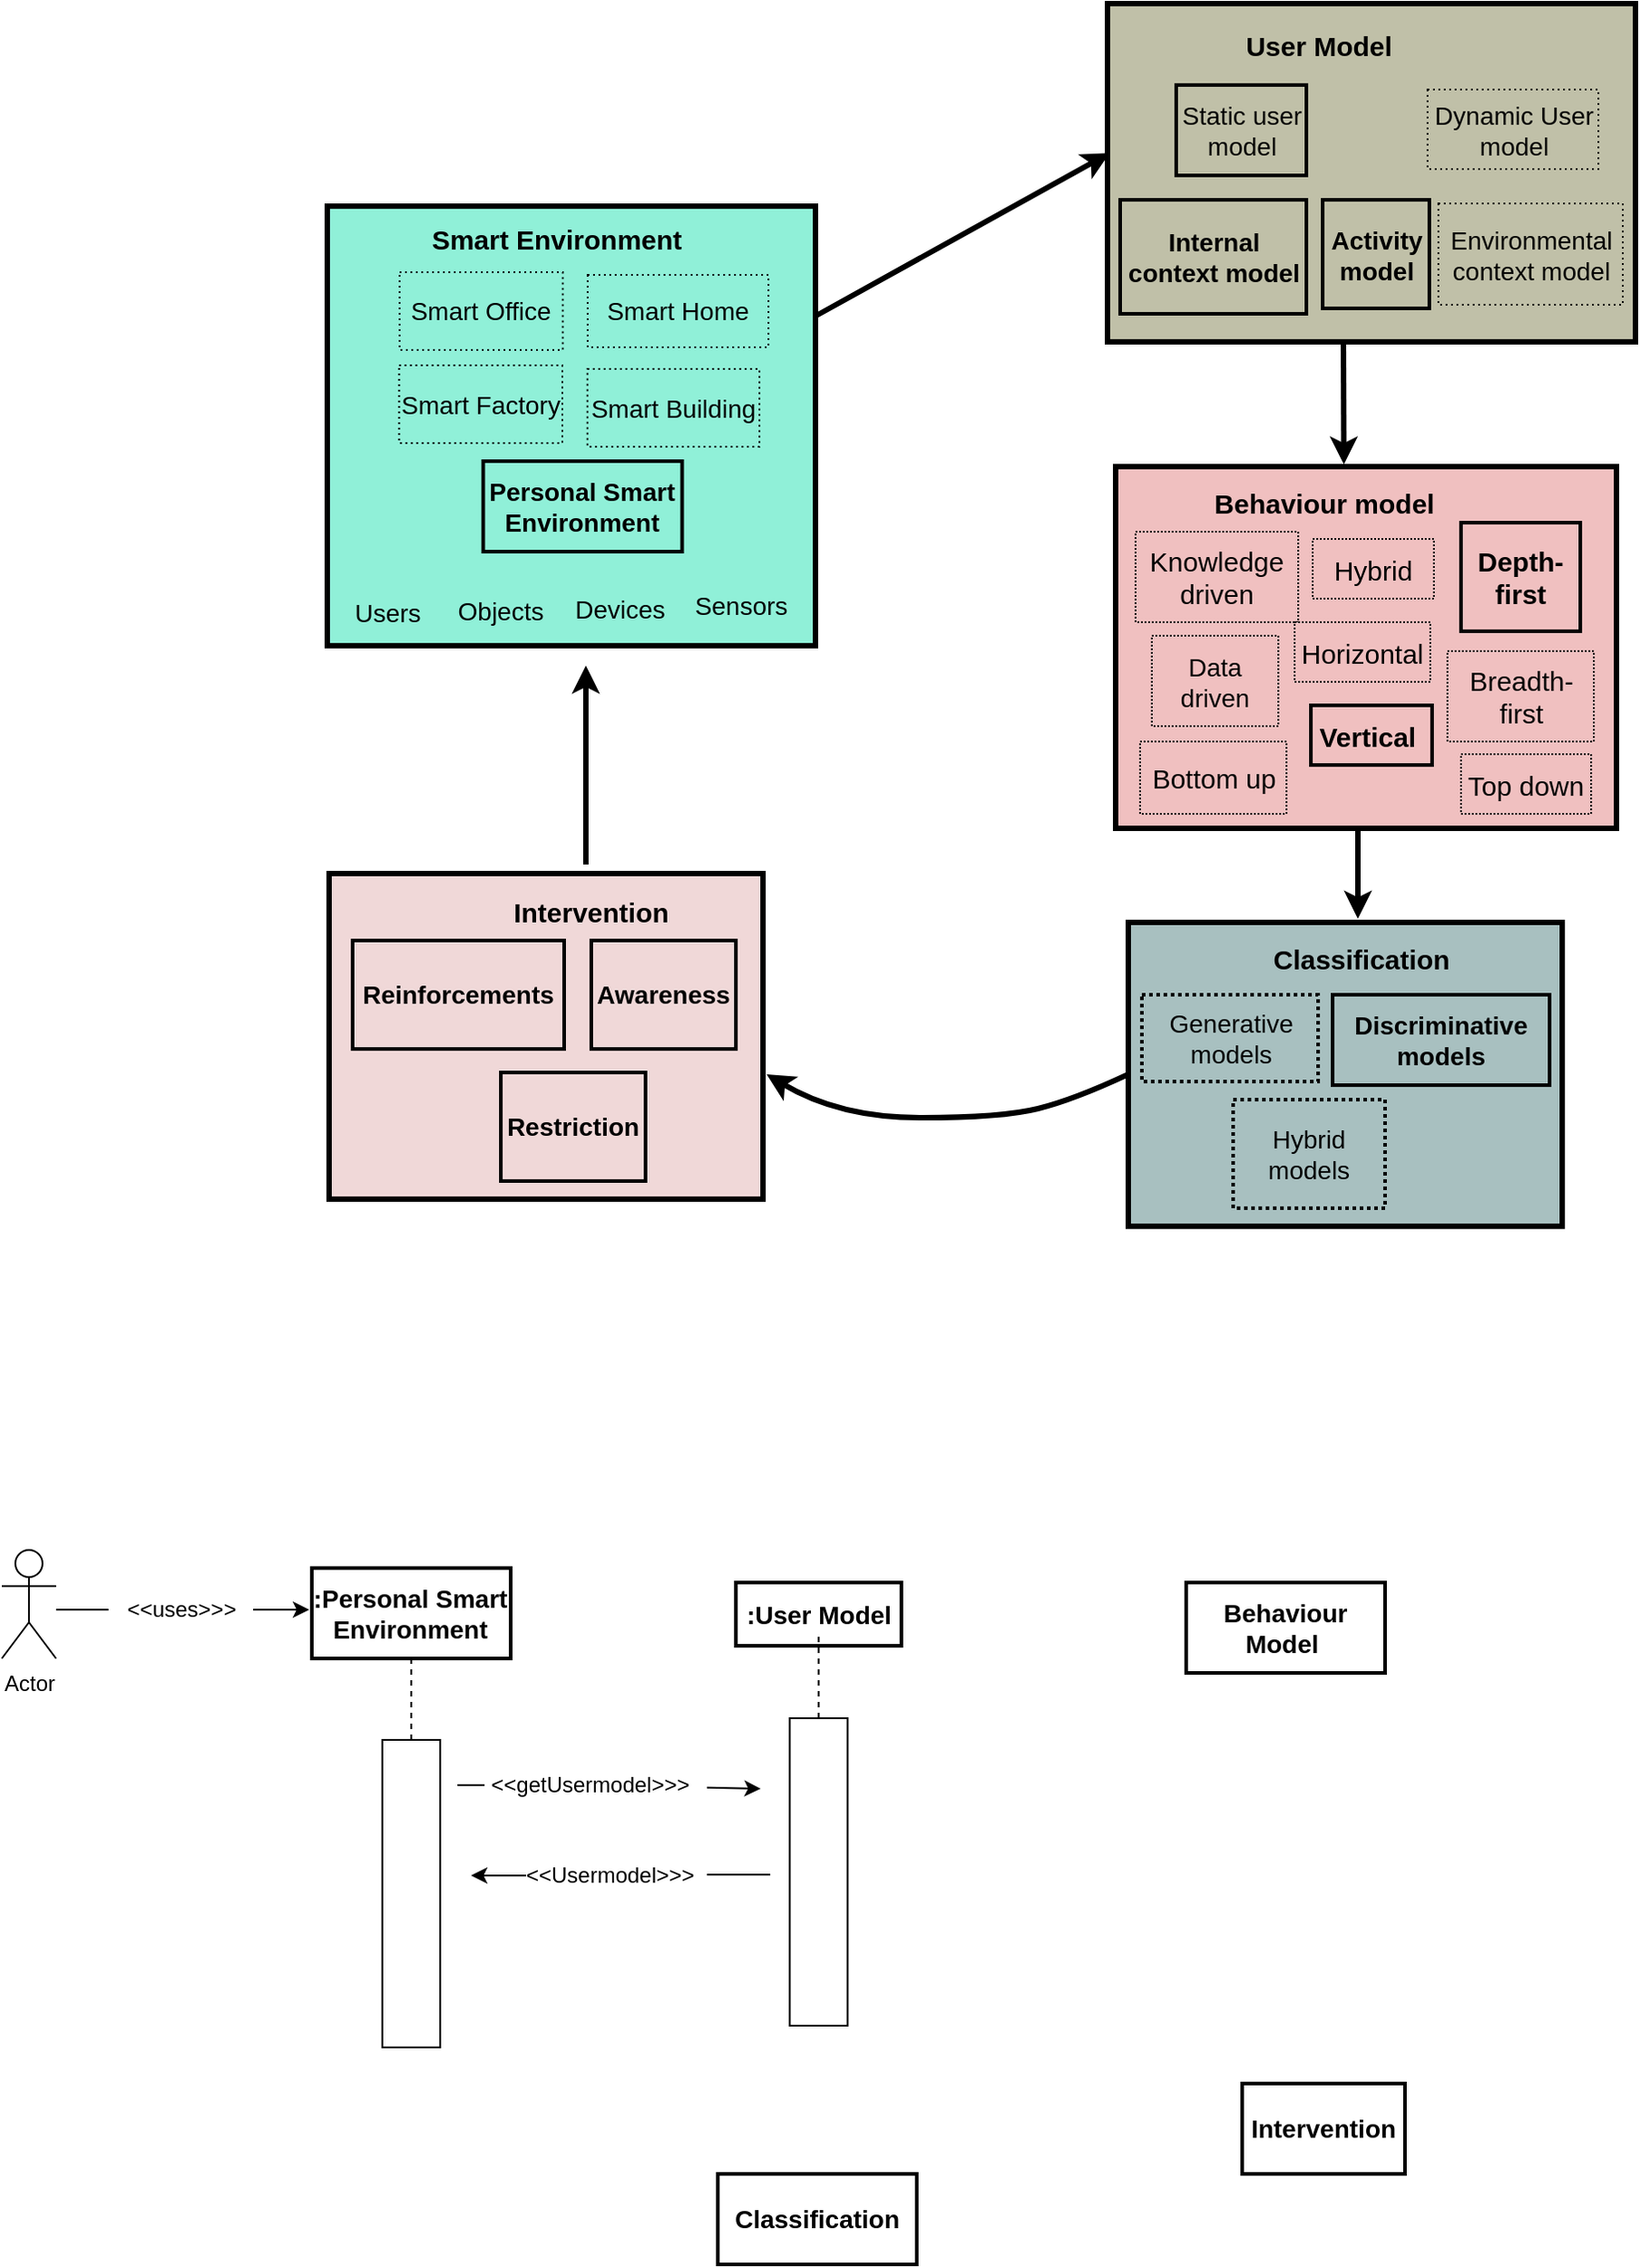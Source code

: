 <mxfile version="20.5.3" type="github">
  <diagram id="zJl_rynMWYwrQdr8I6ij" name="Page-1">
    <mxGraphModel dx="595" dy="344" grid="1" gridSize="10" guides="1" tooltips="1" connect="1" arrows="1" fold="1" page="1" pageScale="1" pageWidth="827" pageHeight="1169" math="0" shadow="0">
      <root>
        <mxCell id="0" />
        <mxCell id="1" parent="0" />
        <mxCell id="03z_p-ZI_NNYULRoPV4D-3" value="" style="rounded=0;whiteSpace=wrap;html=1;fontSize=14;strokeColor=default;strokeWidth=3;fillColor=#F0D8D8;" parent="1" vertex="1">
          <mxGeometry x="191" y="541" width="240" height="180" as="geometry" />
        </mxCell>
        <mxCell id="03z_p-ZI_NNYULRoPV4D-4" value="" style="rounded=0;whiteSpace=wrap;html=1;fontSize=14;strokeWidth=3;fillColor=#90F0D8;" parent="1" vertex="1">
          <mxGeometry x="190" y="172" width="270" height="243" as="geometry" />
        </mxCell>
        <mxCell id="03z_p-ZI_NNYULRoPV4D-5" value="Smart Home" style="rounded=0;whiteSpace=wrap;html=1;fontSize=14;strokeColor=default;strokeWidth=1;fillColor=#90F0D8;dashed=1;dashPattern=1 2;" parent="1" vertex="1">
          <mxGeometry x="334" y="210" width="100" height="40" as="geometry" />
        </mxCell>
        <mxCell id="03z_p-ZI_NNYULRoPV4D-6" value="&lt;b&gt;Personal Smart Environment&lt;/b&gt;" style="rounded=0;whiteSpace=wrap;html=1;fontSize=14;strokeColor=default;strokeWidth=2;fillColor=none;" parent="1" vertex="1">
          <mxGeometry x="276.25" y="313" width="110" height="50" as="geometry" />
        </mxCell>
        <mxCell id="03z_p-ZI_NNYULRoPV4D-7" value="Smart Office" style="rounded=0;whiteSpace=wrap;html=1;fontSize=14;strokeColor=default;strokeWidth=1;fillColor=none;dashed=1;dashPattern=1 2;" parent="1" vertex="1">
          <mxGeometry x="230" y="208.5" width="90.25" height="43" as="geometry" />
        </mxCell>
        <mxCell id="03z_p-ZI_NNYULRoPV4D-8" value="&lt;span style=&quot;color: rgba(0 , 0 , 0 , 0) ; font-family: monospace ; font-size: 0px&quot;&gt;%3CmxGraphModel%3E%3Croot%3E%3CmxCell%20id%3D%220%22%2F%3E%3CmxCell%20id%3D%221%22%20parent%3D%220%22%2F%3E%3CmxCell%20id%3D%222%22%20value%3D%22Hybrid%22%20style%3D%22rounded%3D0%3BwhiteSpace%3Dwrap%3Bhtml%3D1%3BfontSize%3D15%3BstrokeWidth%3D1%3BfillColor%3D%23F0C0C0%3Bdashed%3D1%3BdashPattern%3D1%201%3B%22%20vertex%3D%221%22%20parent%3D%221%22%3E%3CmxGeometry%20x%3D%22560%22%20y%3D%221563.5%22%20width%3D%2267%22%20height%3D%2233%22%20as%3D%22geometry%22%2F%3E%3C%2FmxCell%3E%3C%2Froot%3E%3C%2FmxGraphModel%3E&lt;/span&gt;" style="rounded=0;whiteSpace=wrap;html=1;fontSize=14;strokeColor=#000000;strokeWidth=3;fillColor=#F0C0C0;" parent="1" vertex="1">
          <mxGeometry x="626" y="316" width="277" height="200" as="geometry" />
        </mxCell>
        <mxCell id="03z_p-ZI_NNYULRoPV4D-9" value="" style="rounded=0;whiteSpace=wrap;html=1;fontSize=14;strokeColor=#000000;strokeWidth=3;fillColor=#A8C0C0;fontStyle=1" parent="1" vertex="1">
          <mxGeometry x="633" y="568" width="240" height="168" as="geometry" />
        </mxCell>
        <mxCell id="03z_p-ZI_NNYULRoPV4D-10" value="&lt;span style=&quot;font-weight: normal&quot;&gt;Objects&lt;/span&gt;" style="rounded=0;whiteSpace=wrap;html=1;fontSize=14;strokeColor=none;strokeWidth=1;fillColor=none;fontStyle=1" parent="1" vertex="1">
          <mxGeometry x="256" y="376" width="60" height="40" as="geometry" />
        </mxCell>
        <mxCell id="03z_p-ZI_NNYULRoPV4D-11" value="Devices" style="rounded=0;whiteSpace=wrap;html=1;fontSize=14;strokeColor=none;strokeWidth=1;fillColor=none;fontStyle=0" parent="1" vertex="1">
          <mxGeometry x="324.75" y="382.5" width="54.25" height="25" as="geometry" />
        </mxCell>
        <mxCell id="03z_p-ZI_NNYULRoPV4D-12" value="&lt;span style=&quot;font-weight: normal&quot;&gt;Sensors&lt;/span&gt;" style="rounded=0;whiteSpace=wrap;html=1;fontSize=14;strokeColor=none;strokeWidth=1;fillColor=none;fontStyle=1" parent="1" vertex="1">
          <mxGeometry x="389" y="370" width="60" height="45" as="geometry" />
        </mxCell>
        <mxCell id="03z_p-ZI_NNYULRoPV4D-13" value="&lt;span style=&quot;font-weight: normal&quot;&gt;Users&lt;/span&gt;" style="rounded=0;whiteSpace=wrap;html=1;fontSize=14;strokeColor=none;strokeWidth=1;fillColor=none;fontStyle=1" parent="1" vertex="1">
          <mxGeometry x="198" y="377" width="50.5" height="40" as="geometry" />
        </mxCell>
        <mxCell id="03z_p-ZI_NNYULRoPV4D-14" value="Reinforcements" style="rounded=0;whiteSpace=wrap;html=1;fontSize=14;strokeColor=default;strokeWidth=2;fillColor=#F0D8D8;fontStyle=1" parent="1" vertex="1">
          <mxGeometry x="204" y="578" width="117" height="60" as="geometry" />
        </mxCell>
        <mxCell id="03z_p-ZI_NNYULRoPV4D-15" value="Awareness" style="rounded=0;whiteSpace=wrap;html=1;fontSize=14;strokeColor=default;strokeWidth=2;fillColor=#F0D8D8;fontStyle=1" parent="1" vertex="1">
          <mxGeometry x="336" y="578" width="80" height="60" as="geometry" />
        </mxCell>
        <mxCell id="03z_p-ZI_NNYULRoPV4D-16" value="Restriction" style="rounded=0;whiteSpace=wrap;html=1;fontSize=14;strokeColor=default;strokeWidth=2;fillColor=#F0D8D8;fontStyle=1" parent="1" vertex="1">
          <mxGeometry x="286" y="651" width="80" height="60" as="geometry" />
        </mxCell>
        <mxCell id="03z_p-ZI_NNYULRoPV4D-17" value="" style="endArrow=classic;html=1;rounded=0;fontSize=14;strokeWidth=3;" parent="1" edge="1">
          <mxGeometry width="50" height="50" relative="1" as="geometry">
            <mxPoint x="333" y="536" as="sourcePoint" />
            <mxPoint x="333" y="426" as="targetPoint" />
          </mxGeometry>
        </mxCell>
        <mxCell id="03z_p-ZI_NNYULRoPV4D-18" value="" style="endArrow=classic;html=1;rounded=0;fontSize=14;strokeWidth=3;entryX=0.59;entryY=-0.03;entryDx=0;entryDy=0;entryPerimeter=0;" parent="1" target="03z_p-ZI_NNYULRoPV4D-25" edge="1">
          <mxGeometry width="50" height="50" relative="1" as="geometry">
            <mxPoint x="752" y="248" as="sourcePoint" />
            <mxPoint x="752" y="298" as="targetPoint" />
          </mxGeometry>
        </mxCell>
        <mxCell id="03z_p-ZI_NNYULRoPV4D-19" value="" style="endArrow=classic;html=1;rounded=0;fontSize=14;strokeWidth=3;exitX=0.589;exitY=1.033;exitDx=0;exitDy=0;exitPerimeter=0;" parent="1" edge="1">
          <mxGeometry width="50" height="50" relative="1" as="geometry">
            <mxPoint x="760.01" y="516.98" as="sourcePoint" />
            <mxPoint x="760" y="566" as="targetPoint" />
          </mxGeometry>
        </mxCell>
        <mxCell id="03z_p-ZI_NNYULRoPV4D-20" value="" style="curved=1;endArrow=classic;html=1;rounded=0;fontSize=14;strokeWidth=3;exitX=0;exitY=0.5;exitDx=0;exitDy=0;" parent="1" source="03z_p-ZI_NNYULRoPV4D-9" edge="1">
          <mxGeometry width="50" height="50" relative="1" as="geometry">
            <mxPoint x="484" y="635" as="sourcePoint" />
            <mxPoint x="433" y="652" as="targetPoint" />
            <Array as="points">
              <mxPoint x="603" y="666" />
              <mxPoint x="563" y="676" />
              <mxPoint x="473" y="676" />
            </Array>
          </mxGeometry>
        </mxCell>
        <mxCell id="03z_p-ZI_NNYULRoPV4D-21" value="" style="endArrow=classic;html=1;rounded=0;fontSize=14;strokeWidth=2;" parent="1" edge="1">
          <mxGeometry width="50" height="50" relative="1" as="geometry">
            <mxPoint x="290" y="255" as="sourcePoint" />
            <mxPoint x="290" y="255" as="targetPoint" />
          </mxGeometry>
        </mxCell>
        <mxCell id="03z_p-ZI_NNYULRoPV4D-22" value="Smart Environment" style="text;html=1;strokeColor=none;fillColor=none;align=center;verticalAlign=middle;whiteSpace=wrap;rounded=0;fontStyle=1;fontSize=15;" parent="1" vertex="1">
          <mxGeometry x="242" y="175" width="150" height="30" as="geometry" />
        </mxCell>
        <mxCell id="03z_p-ZI_NNYULRoPV4D-23" value="Smart Factory" style="rounded=0;whiteSpace=wrap;html=1;fontSize=14;strokeColor=default;strokeWidth=1;fillColor=none;dashed=1;dashPattern=1 2;" parent="1" vertex="1">
          <mxGeometry x="229.75" y="260" width="90.25" height="43" as="geometry" />
        </mxCell>
        <mxCell id="03z_p-ZI_NNYULRoPV4D-24" value="Smart Building" style="rounded=0;whiteSpace=wrap;html=1;fontSize=14;strokeColor=default;strokeWidth=1;fillColor=none;dashed=1;dashPattern=1 2;" parent="1" vertex="1">
          <mxGeometry x="333.88" y="262" width="95.12" height="43" as="geometry" />
        </mxCell>
        <mxCell id="03z_p-ZI_NNYULRoPV4D-25" value="&lt;b&gt;Behaviour model&lt;/b&gt;" style="text;html=1;strokeColor=none;fillColor=none;align=center;verticalAlign=middle;whiteSpace=wrap;rounded=0;fontSize=15;" parent="1" vertex="1">
          <mxGeometry x="678.5" y="316" width="125" height="40" as="geometry" />
        </mxCell>
        <mxCell id="03z_p-ZI_NNYULRoPV4D-26" value="Knowledge driven" style="rounded=0;whiteSpace=wrap;html=1;fontSize=15;strokeWidth=1;fillColor=#F0C0C0;dashed=1;dashPattern=1 1;" parent="1" vertex="1">
          <mxGeometry x="637" y="352" width="90" height="50" as="geometry" />
        </mxCell>
        <mxCell id="03z_p-ZI_NNYULRoPV4D-27" value="Data driven" style="rounded=0;whiteSpace=wrap;html=1;fontSize=14;strokeWidth=1;fontStyle=0;fillColor=#F0C0C0;dashed=1;dashPattern=1 1;" parent="1" vertex="1">
          <mxGeometry x="646" y="409.5" width="70" height="50" as="geometry" />
        </mxCell>
        <mxCell id="03z_p-ZI_NNYULRoPV4D-28" value="Hybrid" style="rounded=0;whiteSpace=wrap;html=1;fontSize=15;strokeWidth=1;fillColor=#F0C0C0;dashed=1;dashPattern=1 1;" parent="1" vertex="1">
          <mxGeometry x="735" y="356" width="67" height="33" as="geometry" />
        </mxCell>
        <mxCell id="03z_p-ZI_NNYULRoPV4D-29" value="Top down" style="rounded=0;whiteSpace=wrap;html=1;fontSize=15;strokeWidth=1;fillColor=#F0C0C0;dashed=1;dashPattern=1 1;" parent="1" vertex="1">
          <mxGeometry x="817" y="475" width="72" height="33" as="geometry" />
        </mxCell>
        <mxCell id="03z_p-ZI_NNYULRoPV4D-30" value="Bottom up" style="rounded=0;whiteSpace=wrap;html=1;fontSize=15;strokeWidth=1;fillColor=#F0C0C0;dashed=1;dashPattern=1 1;" parent="1" vertex="1">
          <mxGeometry x="639.5" y="468" width="81" height="40" as="geometry" />
        </mxCell>
        <mxCell id="03z_p-ZI_NNYULRoPV4D-31" value="&lt;b style=&quot;font-size: 15px;&quot;&gt;Classification&lt;/b&gt;" style="text;html=1;strokeColor=none;fillColor=none;align=center;verticalAlign=middle;whiteSpace=wrap;rounded=0;dashed=1;dashPattern=1 1;fontSize=15;" parent="1" vertex="1">
          <mxGeometry x="722" y="573" width="80" height="30" as="geometry" />
        </mxCell>
        <mxCell id="03z_p-ZI_NNYULRoPV4D-32" value="Generative models" style="rounded=0;whiteSpace=wrap;html=1;dashed=1;dashPattern=1 1;fontSize=14;strokeWidth=2;fillColor=#A8C0C0;" parent="1" vertex="1">
          <mxGeometry x="640.5" y="608" width="97.5" height="48" as="geometry" />
        </mxCell>
        <mxCell id="03z_p-ZI_NNYULRoPV4D-33" value="Discriminative models" style="rounded=0;whiteSpace=wrap;html=1;fontSize=14;strokeWidth=2;fillColor=#A8C0C0;fontStyle=1" parent="1" vertex="1">
          <mxGeometry x="746" y="608" width="120" height="50" as="geometry" />
        </mxCell>
        <mxCell id="03z_p-ZI_NNYULRoPV4D-34" value="Hybrid models" style="rounded=0;whiteSpace=wrap;html=1;dashed=1;dashPattern=1 1;fontSize=14;strokeWidth=2;fillColor=#A8C0C0;" parent="1" vertex="1">
          <mxGeometry x="691" y="666" width="84" height="60" as="geometry" />
        </mxCell>
        <mxCell id="03z_p-ZI_NNYULRoPV4D-35" value="Intervention" style="text;html=1;strokeColor=none;fillColor=none;align=center;verticalAlign=middle;whiteSpace=wrap;rounded=0;fontSize=15;fontStyle=1" parent="1" vertex="1">
          <mxGeometry x="291.44" y="545" width="90" height="33" as="geometry" />
        </mxCell>
        <mxCell id="03z_p-ZI_NNYULRoPV4D-36" value="" style="endArrow=classic;html=1;rounded=0;fontSize=15;exitX=1;exitY=0.25;exitDx=0;exitDy=0;strokeWidth=3;entryX=0.004;entryY=0.442;entryDx=0;entryDy=0;entryPerimeter=0;" parent="1" source="03z_p-ZI_NNYULRoPV4D-4" target="03z_p-ZI_NNYULRoPV4D-41" edge="1">
          <mxGeometry width="50" height="50" relative="1" as="geometry">
            <mxPoint x="513" y="326" as="sourcePoint" />
            <mxPoint x="632" y="198.5" as="targetPoint" />
          </mxGeometry>
        </mxCell>
        <mxCell id="03z_p-ZI_NNYULRoPV4D-37" value="Breadth-first" style="rounded=0;whiteSpace=wrap;html=1;fontSize=15;strokeWidth=1;fillColor=#F0C0C0;strokeColor=#000000;dashed=1;dashPattern=1 1;" parent="1" vertex="1">
          <mxGeometry x="809.5" y="418" width="81" height="50" as="geometry" />
        </mxCell>
        <mxCell id="03z_p-ZI_NNYULRoPV4D-38" value="Depth-first" style="rounded=0;whiteSpace=wrap;html=1;fontSize=15;strokeWidth=2;fillColor=#F0C0C0;strokeColor=#000000;fontStyle=1" parent="1" vertex="1">
          <mxGeometry x="817" y="347" width="66" height="60" as="geometry" />
        </mxCell>
        <mxCell id="03z_p-ZI_NNYULRoPV4D-39" value="Vertical&amp;nbsp;" style="rounded=0;whiteSpace=wrap;html=1;fontSize=15;strokeWidth=2;fillColor=#F0C0C0;fontStyle=1" parent="1" vertex="1">
          <mxGeometry x="734" y="448" width="67" height="33" as="geometry" />
        </mxCell>
        <mxCell id="03z_p-ZI_NNYULRoPV4D-40" value="Horizontal" style="rounded=0;whiteSpace=wrap;html=1;fontSize=15;strokeWidth=1;fillColor=#F0C0C0;dashed=1;dashPattern=1 1;" parent="1" vertex="1">
          <mxGeometry x="725" y="402" width="75" height="33" as="geometry" />
        </mxCell>
        <mxCell id="03z_p-ZI_NNYULRoPV4D-41" value="" style="rounded=0;whiteSpace=wrap;html=1;fontSize=14;strokeWidth=3;fillColor=#C0C0A8;" parent="1" vertex="1">
          <mxGeometry x="621.5" y="60" width="292" height="187" as="geometry" />
        </mxCell>
        <mxCell id="03z_p-ZI_NNYULRoPV4D-42" value="Static user model" style="rounded=0;whiteSpace=wrap;html=1;fontSize=14;strokeColor=default;strokeWidth=2;fillColor=#C0C0A8;fontStyle=0;" parent="1" vertex="1">
          <mxGeometry x="659.5" y="105" width="72" height="50" as="geometry" />
        </mxCell>
        <mxCell id="03z_p-ZI_NNYULRoPV4D-43" value="Dynamic User model&lt;span style=&quot;color: rgba(0, 0, 0, 0); font-family: monospace; font-size: 0px;&quot;&gt;%3CmxGraphModel%3E%3Croot%3E%3CmxCell%20id%3D%220%22%2F%3E%3CmxCell%20id%3D%221%22%20parent%3D%220%22%2F%3E%3CmxCell%20id%3D%222%22%20value%3D%22User%20model%22%20style%3D%22rounded%3D0%3BwhiteSpace%3Dwrap%3Bhtml%3D1%3BfontSize%3D14%3BstrokeColor%3D%23000000%3BstrokeWidth%3D3%3BfillColor%3D%23C0C0A8%3BfontStyle%3D1%22%20vertex%3D%221%22%20parent%3D%221%22%3E%3CmxGeometry%20x%3D%22425%22%20y%3D%221380%22%20width%3D%22120%22%20height%3D%2260%22%20as%3D%22geometry%22%2F%3E%3C%2FmxCell%3E%3C%2Froot%3E%3C%2FmxGraphModel%3E&lt;/span&gt;&lt;span style=&quot;color: rgba(0, 0, 0, 0); font-family: monospace; font-size: 0px;&quot;&gt;%3CmxGraphModel%3E%3Croot%3E%3CmxCell%20id%3D%220%22%2F%3E%3CmxCell%20id%3D%221%22%20parent%3D%220%22%2F%3E%3CmxCell%20id%3D%222%22%20value%3D%22User%20model%22%20style%3D%22rounded%3D0%3BwhiteSpace%3Dwrap%3Bhtml%3D1%3BfontSize%3D14%3BstrokeColor%3D%23000000%3BstrokeWidth%3D3%3BfillColor%3D%23C0C0A8%3BfontStyle%3D1%22%20vertex%3D%221%22%20parent%3D%221%22%3E%3CmxGeometry%20x%3D%22425%22%20y%3D%221380%22%20width%3D%22120%22%20height%3D%2260%22%20as%3D%22geometry%22%2F%3E%3C%2FmxCell%3E%3C%2Froot%3E%3C%2FmxGraphModel%3E&lt;/span&gt;" style="rounded=0;whiteSpace=wrap;html=1;fontSize=14;strokeColor=default;strokeWidth=1;fillColor=#C0C0A8;fontStyle=0;dashed=1;dashPattern=1 2;" parent="1" vertex="1">
          <mxGeometry x="798.5" y="107.5" width="94.5" height="44" as="geometry" />
        </mxCell>
        <mxCell id="03z_p-ZI_NNYULRoPV4D-44" value="Internal context model" style="rounded=0;whiteSpace=wrap;html=1;fontSize=14;strokeColor=#000000;strokeWidth=2;fillColor=#C0C0A8;fontStyle=1;" parent="1" vertex="1">
          <mxGeometry x="628.5" y="168.5" width="103" height="63" as="geometry" />
        </mxCell>
        <mxCell id="03z_p-ZI_NNYULRoPV4D-45" value="&lt;b&gt;Activity model&lt;/b&gt;" style="rounded=0;whiteSpace=wrap;html=1;fontSize=14;strokeColor=#000000;strokeWidth=2;fillColor=#C0C0A8;fontStyle=0" parent="1" vertex="1">
          <mxGeometry x="740.5" y="168.5" width="59" height="60" as="geometry" />
        </mxCell>
        <mxCell id="03z_p-ZI_NNYULRoPV4D-46" value="User Model" style="text;html=1;strokeColor=none;fillColor=none;align=center;verticalAlign=middle;whiteSpace=wrap;rounded=0;fontSize=15;fontStyle=1" parent="1" vertex="1">
          <mxGeometry x="686.5" y="68" width="103" height="30" as="geometry" />
        </mxCell>
        <mxCell id="03z_p-ZI_NNYULRoPV4D-47" value="Environmental context model" style="rounded=0;whiteSpace=wrap;html=1;fontSize=14;strokeColor=default;strokeWidth=1;fillColor=#C0C0A8;fontStyle=0;dashed=1;dashPattern=1 2;" parent="1" vertex="1">
          <mxGeometry x="804.5" y="170.5" width="102" height="56" as="geometry" />
        </mxCell>
        <mxCell id="iNw-O1oZg3iVebiFY09S-1" value="&lt;b&gt;:Personal Smart Environment&lt;/b&gt;" style="rounded=0;whiteSpace=wrap;html=1;fontSize=14;strokeColor=default;strokeWidth=2;fillColor=none;" vertex="1" parent="1">
          <mxGeometry x="181.44" y="925" width="110" height="50" as="geometry" />
        </mxCell>
        <mxCell id="iNw-O1oZg3iVebiFY09S-2" value="&lt;b&gt;:User Model&lt;/b&gt;" style="rounded=0;whiteSpace=wrap;html=1;fontSize=14;strokeColor=default;strokeWidth=2;fillColor=none;" vertex="1" parent="1">
          <mxGeometry x="416" y="933" width="91.5" height="35" as="geometry" />
        </mxCell>
        <mxCell id="iNw-O1oZg3iVebiFY09S-3" value="&lt;b&gt;Behaviour Model&amp;nbsp;&lt;/b&gt;" style="rounded=0;whiteSpace=wrap;html=1;fontSize=14;strokeColor=default;strokeWidth=2;fillColor=none;" vertex="1" parent="1">
          <mxGeometry x="665" y="933" width="110" height="50" as="geometry" />
        </mxCell>
        <mxCell id="iNw-O1oZg3iVebiFY09S-4" value="&lt;b&gt;Classification&lt;/b&gt;" style="rounded=0;whiteSpace=wrap;html=1;fontSize=14;strokeColor=default;strokeWidth=2;fillColor=none;" vertex="1" parent="1">
          <mxGeometry x="406" y="1260" width="110" height="50" as="geometry" />
        </mxCell>
        <mxCell id="iNw-O1oZg3iVebiFY09S-5" value="&lt;b&gt;Intervention&lt;/b&gt;" style="rounded=0;whiteSpace=wrap;html=1;fontSize=14;strokeColor=default;strokeWidth=2;fillColor=none;" vertex="1" parent="1">
          <mxGeometry x="696" y="1210" width="90" height="50" as="geometry" />
        </mxCell>
        <mxCell id="iNw-O1oZg3iVebiFY09S-7" value="Actor" style="shape=umlActor;verticalLabelPosition=bottom;verticalAlign=top;html=1;outlineConnect=0;" vertex="1" parent="1">
          <mxGeometry x="10" y="915" width="30" height="60" as="geometry" />
        </mxCell>
        <mxCell id="iNw-O1oZg3iVebiFY09S-10" value="" style="endArrow=classic;html=1;rounded=0;" edge="1" parent="1" source="iNw-O1oZg3iVebiFY09S-11">
          <mxGeometry width="50" height="50" relative="1" as="geometry">
            <mxPoint x="39" y="950" as="sourcePoint" />
            <mxPoint x="180" y="948" as="targetPoint" />
          </mxGeometry>
        </mxCell>
        <mxCell id="iNw-O1oZg3iVebiFY09S-11" value="&amp;lt;&amp;lt;uses&amp;gt;&amp;gt;&amp;gt;" style="text;html=1;align=center;verticalAlign=middle;resizable=0;points=[];autosize=1;strokeColor=none;fillColor=none;" vertex="1" parent="1">
          <mxGeometry x="69" y="933" width="80" height="30" as="geometry" />
        </mxCell>
        <mxCell id="iNw-O1oZg3iVebiFY09S-14" value="" style="endArrow=none;html=1;rounded=0;" edge="1" parent="1" target="iNw-O1oZg3iVebiFY09S-11">
          <mxGeometry width="50" height="50" relative="1" as="geometry">
            <mxPoint x="40" y="948" as="sourcePoint" />
            <mxPoint x="70" y="930" as="targetPoint" />
          </mxGeometry>
        </mxCell>
        <mxCell id="iNw-O1oZg3iVebiFY09S-15" value="" style="endArrow=classic;html=1;rounded=0;entryX=0;entryY=0.5;entryDx=0;entryDy=0;" edge="1" parent="1" source="iNw-O1oZg3iVebiFY09S-16">
          <mxGeometry width="50" height="50" relative="1" as="geometry">
            <mxPoint x="265" y="1047" as="sourcePoint" />
            <mxPoint x="429.75" y="1047" as="targetPoint" />
          </mxGeometry>
        </mxCell>
        <mxCell id="iNw-O1oZg3iVebiFY09S-16" value="&amp;lt;&amp;lt;getUsermodel&amp;gt;&amp;gt;&amp;gt;" style="text;html=1;align=center;verticalAlign=middle;resizable=0;points=[];autosize=1;strokeColor=none;fillColor=none;" vertex="1" parent="1">
          <mxGeometry x="270" y="1030" width="130" height="30" as="geometry" />
        </mxCell>
        <mxCell id="iNw-O1oZg3iVebiFY09S-17" value="" style="endArrow=none;html=1;rounded=0;" edge="1" parent="1">
          <mxGeometry width="50" height="50" relative="1" as="geometry">
            <mxPoint x="262" y="1045" as="sourcePoint" />
            <mxPoint x="277" y="1045" as="targetPoint" />
          </mxGeometry>
        </mxCell>
        <mxCell id="iNw-O1oZg3iVebiFY09S-19" value="&amp;lt;&amp;lt;Usermodel&amp;gt;&amp;gt;&amp;gt;" style="text;html=1;align=center;verticalAlign=middle;resizable=0;points=[];autosize=1;strokeColor=none;fillColor=none;" vertex="1" parent="1">
          <mxGeometry x="286" y="1080" width="120" height="30" as="geometry" />
        </mxCell>
        <mxCell id="iNw-O1oZg3iVebiFY09S-20" value="" style="endArrow=none;html=1;rounded=0;" edge="1" parent="1">
          <mxGeometry width="50" height="50" relative="1" as="geometry">
            <mxPoint x="400" y="1094.5" as="sourcePoint" />
            <mxPoint x="435" y="1094.5" as="targetPoint" />
          </mxGeometry>
        </mxCell>
        <mxCell id="iNw-O1oZg3iVebiFY09S-21" value="" style="rounded=0;whiteSpace=wrap;html=1;" vertex="1" parent="1">
          <mxGeometry x="220.44" y="1020" width="32" height="170" as="geometry" />
        </mxCell>
        <mxCell id="iNw-O1oZg3iVebiFY09S-22" value="" style="endArrow=none;html=1;rounded=0;entryX=0.5;entryY=1;entryDx=0;entryDy=0;exitX=0.5;exitY=0;exitDx=0;exitDy=0;dashed=1;" edge="1" parent="1" source="iNw-O1oZg3iVebiFY09S-21" target="iNw-O1oZg3iVebiFY09S-1">
          <mxGeometry width="50" height="50" relative="1" as="geometry">
            <mxPoint x="160" y="1060" as="sourcePoint" />
            <mxPoint x="210" y="1010" as="targetPoint" />
          </mxGeometry>
        </mxCell>
        <mxCell id="iNw-O1oZg3iVebiFY09S-23" value="" style="endArrow=classic;html=1;rounded=0;" edge="1" parent="1">
          <mxGeometry width="50" height="50" relative="1" as="geometry">
            <mxPoint x="300" y="1095" as="sourcePoint" />
            <mxPoint x="269.5" y="1095" as="targetPoint" />
          </mxGeometry>
        </mxCell>
        <mxCell id="iNw-O1oZg3iVebiFY09S-25" value="" style="rounded=0;whiteSpace=wrap;html=1;" vertex="1" parent="1">
          <mxGeometry x="445.75" y="1008" width="32" height="170" as="geometry" />
        </mxCell>
        <mxCell id="iNw-O1oZg3iVebiFY09S-26" value="" style="endArrow=none;html=1;rounded=0;entryX=0.5;entryY=1;entryDx=0;entryDy=0;exitX=0.5;exitY=0;exitDx=0;exitDy=0;dashed=1;" edge="1" parent="1" source="iNw-O1oZg3iVebiFY09S-25">
          <mxGeometry width="50" height="50" relative="1" as="geometry">
            <mxPoint x="385.31" y="1048" as="sourcePoint" />
            <mxPoint x="461.75" y="963" as="targetPoint" />
          </mxGeometry>
        </mxCell>
      </root>
    </mxGraphModel>
  </diagram>
</mxfile>
